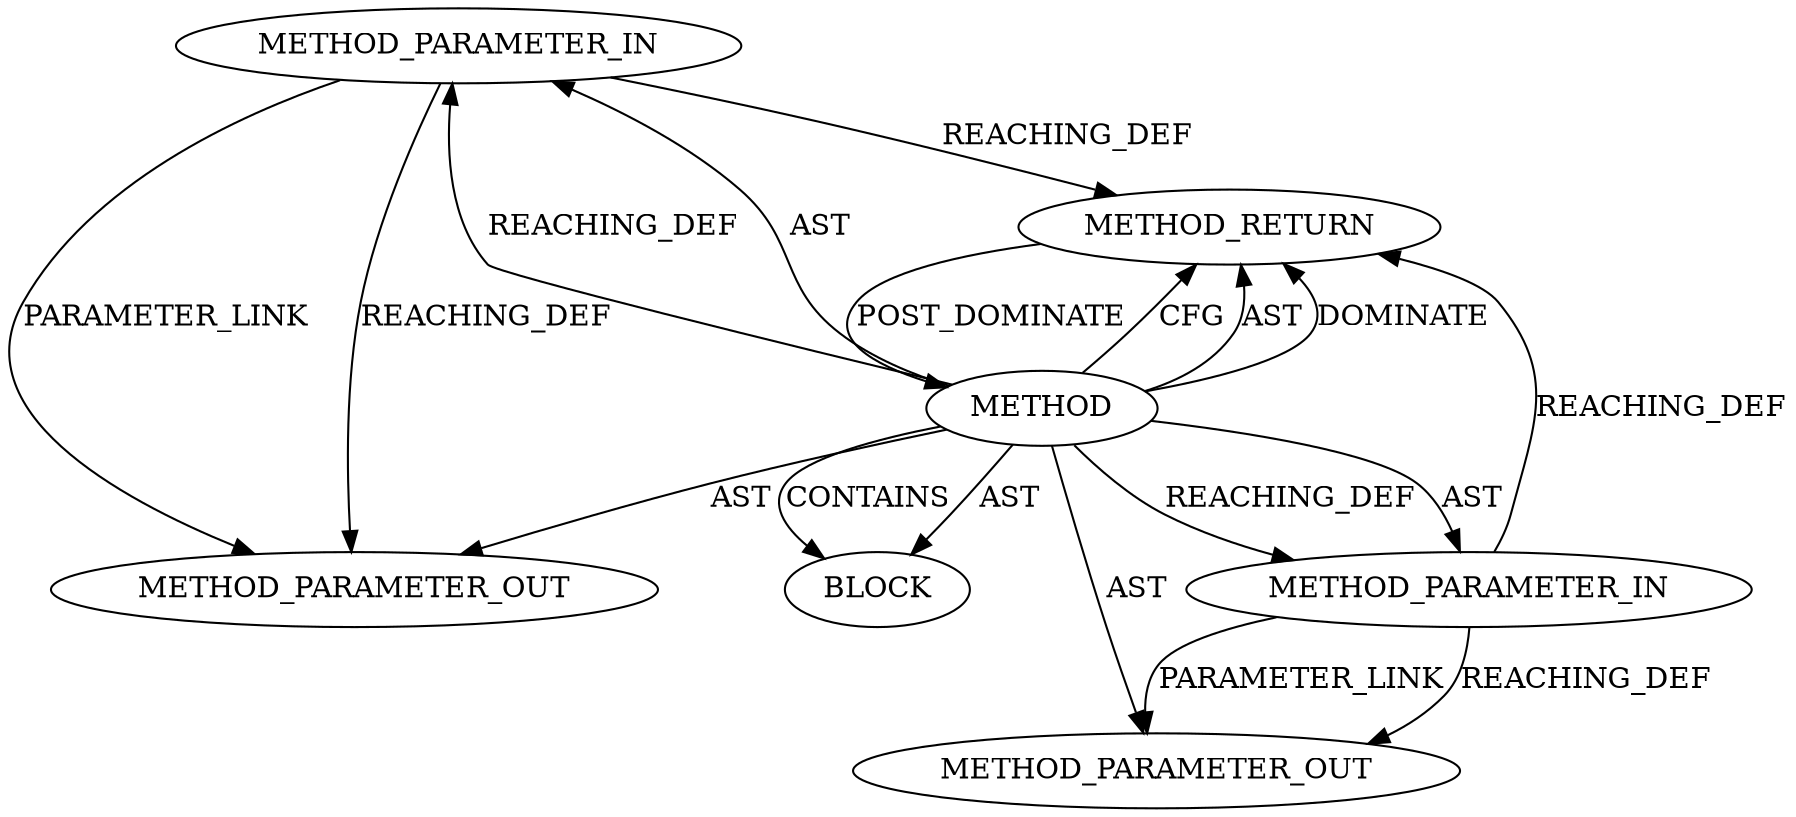 digraph {
  20185 [label=METHOD_PARAMETER_IN ORDER=2 CODE="p2" IS_VARIADIC=false TYPE_FULL_NAME="ANY" EVALUATION_STRATEGY="BY_VALUE" INDEX=2 NAME="p2"]
  22086 [label=METHOD_PARAMETER_OUT ORDER=2 CODE="p2" IS_VARIADIC=false TYPE_FULL_NAME="ANY" EVALUATION_STRATEGY="BY_VALUE" INDEX=2 NAME="p2"]
  20186 [label=BLOCK ORDER=1 ARGUMENT_INDEX=1 CODE="<empty>" TYPE_FULL_NAME="ANY"]
  20183 [label=METHOD AST_PARENT_TYPE="NAMESPACE_BLOCK" AST_PARENT_FULL_NAME="<global>" ORDER=0 CODE="<empty>" FULL_NAME="skb_put" IS_EXTERNAL=true FILENAME="<empty>" SIGNATURE="" NAME="skb_put"]
  20184 [label=METHOD_PARAMETER_IN ORDER=1 CODE="p1" IS_VARIADIC=false TYPE_FULL_NAME="ANY" EVALUATION_STRATEGY="BY_VALUE" INDEX=1 NAME="p1"]
  22085 [label=METHOD_PARAMETER_OUT ORDER=1 CODE="p1" IS_VARIADIC=false TYPE_FULL_NAME="ANY" EVALUATION_STRATEGY="BY_VALUE" INDEX=1 NAME="p1"]
  20187 [label=METHOD_RETURN ORDER=2 CODE="RET" TYPE_FULL_NAME="ANY" EVALUATION_STRATEGY="BY_VALUE"]
  20183 -> 22086 [label=AST ]
  20183 -> 20185 [label=REACHING_DEF VARIABLE=""]
  20185 -> 22086 [label=PARAMETER_LINK ]
  20185 -> 22086 [label=REACHING_DEF VARIABLE="p2"]
  20183 -> 20186 [label=CONTAINS ]
  20187 -> 20183 [label=POST_DOMINATE ]
  20183 -> 20184 [label=REACHING_DEF VARIABLE=""]
  20184 -> 20187 [label=REACHING_DEF VARIABLE="p1"]
  20185 -> 20187 [label=REACHING_DEF VARIABLE="p2"]
  20183 -> 22085 [label=AST ]
  20184 -> 22085 [label=PARAMETER_LINK ]
  20183 -> 20186 [label=AST ]
  20183 -> 20184 [label=AST ]
  20183 -> 20187 [label=CFG ]
  20183 -> 20185 [label=AST ]
  20184 -> 22085 [label=REACHING_DEF VARIABLE="p1"]
  20183 -> 20187 [label=AST ]
  20183 -> 20187 [label=DOMINATE ]
}
